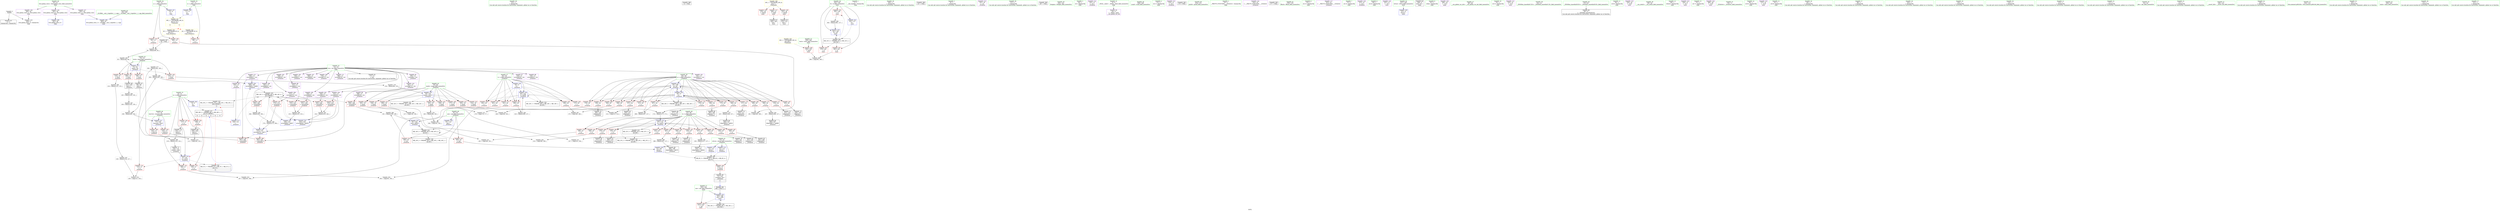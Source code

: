 digraph "SVFG" {
	label="SVFG";

	Node0x56357c03e860 [shape=record,color=grey,label="{NodeID: 0\nNullPtr}"];
	Node0x56357c03e860 -> Node0x56357c063500[style=solid];
	Node0x56357c03e860 -> Node0x56357c065ff0[style=solid];
	Node0x56357c071490 [shape=record,color=grey,label="{NodeID: 277\n283 = Binary(282, 265, )\n}"];
	Node0x56357c071490 -> Node0x56357c072690[style=solid];
	Node0x56357c065200 [shape=record,color=red,label="{NodeID: 194\n245\<--244\n\<--arrayidx53\n_Z5Solvev\n}"];
	Node0x56357c065200 -> Node0x56357c071c10[style=solid];
	Node0x56357c062330 [shape=record,color=purple,label="{NodeID: 111\n286\<--15\narrayidx78\<--res\n_Z5Solvev\n}"];
	Node0x56357c060420 [shape=record,color=green,label="{NodeID: 28\n153\<--1\n\<--dummyObj\nCan only get source location for instruction, argument, global var or function.}"];
	Node0x56357c09c5b0 [shape=record,color=black,label="{NodeID: 388\n55 = PHI()\n}"];
	Node0x56357c073e90 [shape=record,color=grey,label="{NodeID: 305\n164 = cmp(161, 163, )\n}"];
	Node0x56357c0669e0 [shape=record,color=blue,label="{NodeID: 222\n81\<--201\nans\<--add29\n_Z5Solvev\n}"];
	Node0x56357c0669e0 -> Node0x56357c07ea10[style=dashed];
	Node0x56357c068400 [shape=record,color=red,label="{NodeID: 139\n376\<--36\n\<--stdout\nmain\n}"];
	Node0x56357c062e60 [shape=record,color=green,label="{NodeID: 56\n341\<--342\ntt\<--tt_field_insensitive\nmain\n}"];
	Node0x56357c062e60 -> Node0x56357c0657b0[style=solid];
	Node0x56357c062e60 -> Node0x56357c065880[style=solid];
	Node0x56357c062e60 -> Node0x56357c065950[style=solid];
	Node0x56357c062e60 -> Node0x56357c06f000[style=solid];
	Node0x56357c062e60 -> Node0x56357c06f1a0[style=solid];
	Node0x56357c069ac0 [shape=record,color=red,label="{NodeID: 167\n193\<--85\n\<--a\n_Z5Solvev\n}"];
	Node0x56357c069ac0 -> Node0x56357c063ce0[style=solid];
	Node0x56357c0646a0 [shape=record,color=black,label="{NodeID: 84\n268\<--267\nidxprom67\<--add66\n_Z5Solvev\n}"];
	Node0x56357c0424b0 [shape=record,color=green,label="{NodeID: 1\n7\<--1\n__dso_handle\<--dummyObj\nGlob }"];
	Node0x56357c071610 [shape=record,color=grey,label="{NodeID: 278\n247 = Binary(246, 127, )\n}"];
	Node0x56357c071610 -> Node0x56357c064360[style=solid];
	Node0x56357c0652d0 [shape=record,color=red,label="{NodeID: 195\n253\<--252\n\<--arrayidx58\n_Z5Solvev\n}"];
	Node0x56357c0652d0 -> Node0x56357c071c10[style=solid];
	Node0x56357c062400 [shape=record,color=purple,label="{NodeID: 112\n290\<--15\narrayidx81\<--res\n_Z5Solvev\n}"];
	Node0x56357c062400 -> Node0x56357c065610[style=solid];
	Node0x56357c062400 -> Node0x56357c066d20[style=solid];
	Node0x56357c060520 [shape=record,color=green,label="{NodeID: 29\n265\<--1\n\<--dummyObj\nCan only get source location for instruction, argument, global var or function.}"];
	Node0x56357c09c680 [shape=record,color=black,label="{NodeID: 389\n357 = PHI()\n}"];
	Node0x56357c074010 [shape=record,color=grey,label="{NodeID: 306\n215 = cmp(213, 214, )\n}"];
	Node0x56357c066ab0 [shape=record,color=blue,label="{NodeID: 223\n230\<--232\narrayidx46\<--add47\n_Z5Solvev\n}"];
	Node0x56357c066ab0 -> Node0x56357c07f910[style=dashed];
	Node0x56357c0684d0 [shape=record,color=red,label="{NodeID: 140\n319\<--73\n\<--retval\n_Z5Solvev\n}"];
	Node0x56357c0684d0 -> Node0x56357c064b80[style=solid];
	Node0x56357c062f30 [shape=record,color=green,label="{NodeID: 57\n343\<--344\nans\<--ans_field_insensitive\nmain\n}"];
	Node0x56357c062f30 -> Node0x56357c065a20[style=solid];
	Node0x56357c062f30 -> Node0x56357c06f0d0[style=solid];
	Node0x56357c069b90 [shape=record,color=red,label="{NodeID: 168\n204\<--85\n\<--a\n_Z5Solvev\n}"];
	Node0x56357c069b90 -> Node0x56357c073890[style=solid];
	Node0x56357c064770 [shape=record,color=black,label="{NodeID: 85\n271\<--270\nidxprom69\<--\n_Z5Solvev\n}"];
	Node0x56357c042540 [shape=record,color=green,label="{NodeID: 2\n9\<--1\n\<--dummyObj\nCan only get source location for instruction, argument, global var or function.}"];
	Node0x56357c071790 [shape=record,color=grey,label="{NodeID: 279\n134 = Binary(96, 133, )\n}"];
	Node0x56357c071790 -> Node0x56357c066500[style=solid];
	Node0x56357c0653a0 [shape=record,color=red,label="{NodeID: 196\n263\<--262\n\<--arrayidx64\n_Z5Solvev\n}"];
	Node0x56357c0653a0 -> Node0x56357c072b10[style=solid];
	Node0x56357c0624d0 [shape=record,color=purple,label="{NodeID: 113\n141\<--19\n\<--.str\n_Z5Solvev\n}"];
	Node0x56357c060620 [shape=record,color=green,label="{NodeID: 30\n317\<--1\n\<--dummyObj\nCan only get source location for instruction, argument, global var or function.}"];
	Node0x56357c09c750 [shape=record,color=black,label="{NodeID: 390\n367 = PHI()\n}"];
	Node0x56357c074190 [shape=record,color=grey,label="{NodeID: 307\n170 = cmp(168, 169, )\n}"];
	Node0x56357c066b80 [shape=record,color=blue,label="{NodeID: 224\n252\<--254\narrayidx58\<--add59\n_Z5Solvev\n}"];
	Node0x56357c066b80 -> Node0x56357c07f910[style=dashed];
	Node0x56357c0685a0 [shape=record,color=red,label="{NodeID: 141\n98\<--75\n\<--level\n_Z5Solvev\n}"];
	Node0x56357c0685a0 -> Node0x56357c0638d0[style=solid];
	Node0x56357c063000 [shape=record,color=green,label="{NodeID: 58\n350\<--351\nfreopen\<--freopen_field_insensitive\n}"];
	Node0x56357c069c60 [shape=record,color=red,label="{NodeID: 169\n213\<--85\n\<--a\n_Z5Solvev\n}"];
	Node0x56357c069c60 -> Node0x56357c074010[style=solid];
	Node0x56357c064840 [shape=record,color=black,label="{NodeID: 86\n277\<--276\nidxprom72\<--\n_Z5Solvev\n}"];
	Node0x56357c043220 [shape=record,color=green,label="{NodeID: 3\n19\<--1\n.str\<--dummyObj\nGlob }"];
	Node0x56357c071910 [shape=record,color=grey,label="{NodeID: 280\n382 = Binary(381, 127, )\n}"];
	Node0x56357c071910 -> Node0x56357c06f1a0[style=solid];
	Node0x56357c065470 [shape=record,color=red,label="{NodeID: 197\n273\<--272\n\<--arrayidx70\n_Z5Solvev\n}"];
	Node0x56357c065470 -> Node0x56357c073410[style=solid];
	Node0x56357c0625a0 [shape=record,color=purple,label="{NodeID: 114\n142\<--21\n\<--.str.1\n_Z5Solvev\n}"];
	Node0x56357c060720 [shape=record,color=green,label="{NodeID: 31\n4\<--6\n_ZStL8__ioinit\<--_ZStL8__ioinit_field_insensitive\nGlob }"];
	Node0x56357c060720 -> Node0x56357c064df0[style=solid];
	Node0x56357c09c850 [shape=record,color=black,label="{NodeID: 391\n368 = PHI(72, )\n}"];
	Node0x56357c09c850 -> Node0x56357c06f0d0[style=solid];
	Node0x56357c074310 [shape=record,color=grey,label="{NodeID: 308\n137 = cmp(136, 138, )\n}"];
	Node0x56357c066c50 [shape=record,color=blue,label="{NodeID: 225\n272\<--274\narrayidx70\<--add71\n_Z5Solvev\n}"];
	Node0x56357c066c50 -> Node0x56357c065540[style=dashed];
	Node0x56357c066c50 -> Node0x56357c065610[style=dashed];
	Node0x56357c066c50 -> Node0x56357c066d20[style=dashed];
	Node0x56357c068670 [shape=record,color=red,label="{NodeID: 142\n100\<--75\n\<--level\n_Z5Solvev\n}"];
	Node0x56357c068670 -> Node0x56357c0639a0[style=solid];
	Node0x56357c063100 [shape=record,color=green,label="{NodeID: 59\n358\<--359\nscanf\<--scanf_field_insensitive\n}"];
	Node0x56357c084e10 [shape=record,color=black,label="{NodeID: 336\nMR_34V_2 = PHI(MR_34V_3, MR_34V_1, )\npts\{344 \}\n}"];
	Node0x56357c084e10 -> Node0x56357c06f0d0[style=dashed];
	Node0x56357c069d30 [shape=record,color=red,label="{NodeID: 170\n217\<--85\n\<--a\n_Z5Solvev\n}"];
	Node0x56357c069d30 -> Node0x56357c063e80[style=solid];
	Node0x56357c064910 [shape=record,color=black,label="{NodeID: 87\n280\<--279\nidxprom74\<--\n_Z5Solvev\n}"];
	Node0x56357c0432b0 [shape=record,color=green,label="{NodeID: 4\n21\<--1\n.str.1\<--dummyObj\nGlob }"];
	Node0x56357c071a90 [shape=record,color=grey,label="{NodeID: 281\n298 = Binary(297, 127, )\n}"];
	Node0x56357c071a90 -> Node0x56357c066df0[style=solid];
	Node0x56357c065540 [shape=record,color=red,label="{NodeID: 198\n282\<--281\n\<--arrayidx75\n_Z5Solvev\n}"];
	Node0x56357c065540 -> Node0x56357c071490[style=solid];
	Node0x56357c062670 [shape=record,color=purple,label="{NodeID: 115\n314\<--21\n\<--.str.1\n_Z5Solvev\n}"];
	Node0x56357c060820 [shape=record,color=green,label="{NodeID: 32\n8\<--10\nn\<--n_field_insensitive\nGlob }"];
	Node0x56357c060820 -> Node0x56357c067be0[style=solid];
	Node0x56357c060820 -> Node0x56357c067cb0[style=solid];
	Node0x56357c060820 -> Node0x56357c067d80[style=solid];
	Node0x56357c060820 -> Node0x56357c067e50[style=solid];
	Node0x56357c060820 -> Node0x56357c067f20[style=solid];
	Node0x56357c060820 -> Node0x56357c065af0[style=solid];
	Node0x56357c060820 -> Node0x56357c066360[style=solid];
	Node0x56357c09ca40 [shape=record,color=black,label="{NodeID: 392\n373 = PHI()\n}"];
	Node0x56357c074490 [shape=record,color=grey,label="{NodeID: 309\n191 = cmp(189, 190, )\n}"];
	Node0x56357c066d20 [shape=record,color=blue,label="{NodeID: 226\n290\<--292\narrayidx81\<--add82\n_Z5Solvev\n}"];
	Node0x56357c066d20 -> Node0x56357c07f910[style=dashed];
	Node0x56357c068740 [shape=record,color=red,label="{NodeID: 143\n123\<--75\n\<--level\n_Z5Solvev\n}"];
	Node0x56357c068740 -> Node0x56357c073110[style=solid];
	Node0x56357c063200 [shape=record,color=green,label="{NodeID: 60\n374\<--375\nprintf\<--printf_field_insensitive\n}"];
	Node0x56357c085310 [shape=record,color=black,label="{NodeID: 337\nMR_36V_2 = PHI(MR_36V_3, MR_36V_1, )\npts\{10 180000 \}\n|{<s0>11|<s1>11|<s2>11|<s3>11|<s4>11|<s5>11}}"];
	Node0x56357c085310:s0 -> Node0x56357c067be0[style=dashed,color=red];
	Node0x56357c085310:s1 -> Node0x56357c067cb0[style=dashed,color=red];
	Node0x56357c085310:s2 -> Node0x56357c066360[style=dashed,color=red];
	Node0x56357c085310:s3 -> Node0x56357c0665d0[style=dashed,color=red];
	Node0x56357c085310:s4 -> Node0x56357c081c10[style=dashed,color=red];
	Node0x56357c085310:s5 -> Node0x56357c083a10[style=dashed,color=red];
	Node0x56357c069e00 [shape=record,color=red,label="{NodeID: 171\n224\<--85\n\<--a\n_Z5Solvev\n}"];
	Node0x56357c069e00 -> Node0x56357c064020[style=solid];
	Node0x56357c0649e0 [shape=record,color=black,label="{NodeID: 88\n285\<--284\nidxprom77\<--\n_Z5Solvev\n}"];
	Node0x56357c0421b0 [shape=record,color=green,label="{NodeID: 5\n23\<--1\n__PRETTY_FUNCTION__._Z5Solvev\<--dummyObj\nGlob }"];
	Node0x56357c071c10 [shape=record,color=grey,label="{NodeID: 282\n254 = Binary(253, 245, )\n}"];
	Node0x56357c071c10 -> Node0x56357c066b80[style=solid];
	Node0x56357c065610 [shape=record,color=red,label="{NodeID: 199\n291\<--290\n\<--arrayidx81\n_Z5Solvev\n}"];
	Node0x56357c065610 -> Node0x56357c072690[style=solid];
	Node0x56357c0670c0 [shape=record,color=purple,label="{NodeID: 116\n143\<--23\n\<--__PRETTY_FUNCTION__._Z5Solvev\n_Z5Solvev\n}"];
	Node0x56357c060920 [shape=record,color=green,label="{NodeID: 33\n11\<--12\nx\<--x_field_insensitive\nGlob }"];
	Node0x56357c060920 -> Node0x56357c067ff0[style=solid];
	Node0x56357c060920 -> Node0x56357c065bf0[style=solid];
	Node0x56357c09cb10 [shape=record,color=black,label="{NodeID: 393\n377 = PHI()\n}"];
	Node0x56357c074610 [shape=record,color=grey,label="{NodeID: 310\n187 = cmp(185, 186, )\n}"];
	Node0x56357c066df0 [shape=record,color=blue,label="{NodeID: 227\n85\<--298\na\<--inc\n_Z5Solvev\n}"];
	Node0x56357c066df0 -> Node0x56357c069780[style=dashed];
	Node0x56357c066df0 -> Node0x56357c069850[style=dashed];
	Node0x56357c066df0 -> Node0x56357c069920[style=dashed];
	Node0x56357c066df0 -> Node0x56357c0699f0[style=dashed];
	Node0x56357c066df0 -> Node0x56357c069ac0[style=dashed];
	Node0x56357c066df0 -> Node0x56357c069b90[style=dashed];
	Node0x56357c066df0 -> Node0x56357c069c60[style=dashed];
	Node0x56357c066df0 -> Node0x56357c069d30[style=dashed];
	Node0x56357c066df0 -> Node0x56357c069e00[style=dashed];
	Node0x56357c066df0 -> Node0x56357c069ed0[style=dashed];
	Node0x56357c066df0 -> Node0x56357c069fa0[style=dashed];
	Node0x56357c066df0 -> Node0x56357c06a070[style=dashed];
	Node0x56357c066df0 -> Node0x56357c06a140[style=dashed];
	Node0x56357c066df0 -> Node0x56357c06a210[style=dashed];
	Node0x56357c066df0 -> Node0x56357c06a2e0[style=dashed];
	Node0x56357c066df0 -> Node0x56357c06a3b0[style=dashed];
	Node0x56357c066df0 -> Node0x56357c066840[style=dashed];
	Node0x56357c066df0 -> Node0x56357c066df0[style=dashed];
	Node0x56357c066df0 -> Node0x56357c083010[style=dashed];
	Node0x56357c068810 [shape=record,color=red,label="{NodeID: 144\n133\<--75\n\<--level\n_Z5Solvev\n}"];
	Node0x56357c068810 -> Node0x56357c071790[style=solid];
	Node0x56357c063300 [shape=record,color=green,label="{NodeID: 61\n378\<--379\nfflush\<--fflush_field_insensitive\n}"];
	Node0x56357c085840 [shape=record,color=black,label="{NodeID: 338\nMR_32V_3 = PHI(MR_32V_4, MR_32V_2, )\npts\{342 \}\n}"];
	Node0x56357c085840 -> Node0x56357c0657b0[style=dashed];
	Node0x56357c085840 -> Node0x56357c065880[style=dashed];
	Node0x56357c085840 -> Node0x56357c065950[style=dashed];
	Node0x56357c085840 -> Node0x56357c06f1a0[style=dashed];
	Node0x56357c069ed0 [shape=record,color=red,label="{NodeID: 172\n239\<--85\n\<--a\n_Z5Solvev\n}"];
	Node0x56357c069ed0 -> Node0x56357c0641c0[style=solid];
	Node0x56357c064ab0 [shape=record,color=black,label="{NodeID: 89\n289\<--288\nidxprom80\<--add79\n_Z5Solvev\n}"];
	Node0x56357c042240 [shape=record,color=green,label="{NodeID: 6\n25\<--1\n.str.2\<--dummyObj\nGlob }"];
	Node0x56357c071d90 [shape=record,color=grey,label="{NodeID: 283\n95 = Binary(94, 96, )\n}"];
	Node0x56357c071d90 -> Node0x56357c0660f0[style=solid];
	Node0x56357c0656e0 [shape=record,color=red,label="{NodeID: 200\n363\<--339\n\<--tests\nmain\n}"];
	Node0x56357c0656e0 -> Node0x56357c073d10[style=solid];
	Node0x56357c067190 [shape=record,color=purple,label="{NodeID: 117\n315\<--23\n\<--__PRETTY_FUNCTION__._Z5Solvev\n_Z5Solvev\n}"];
	Node0x56357c060a20 [shape=record,color=green,label="{NodeID: 34\n13\<--14\ny\<--y_field_insensitive\nGlob }"];
	Node0x56357c060a20 -> Node0x56357c0680c0[style=solid];
	Node0x56357c060a20 -> Node0x56357c068190[style=solid];
	Node0x56357c060a20 -> Node0x56357c065cf0[style=solid];
	Node0x56357c074790 [shape=record,color=grey,label="{NodeID: 311\n237 = cmp(235, 236, )\n}"];
	Node0x56357c066ec0 [shape=record,color=blue,label="{NodeID: 228\n73\<--305\nretval\<--\n_Z5Solvev\n}"];
	Node0x56357c066ec0 -> Node0x56357c082110[style=dashed];
	Node0x56357c0688e0 [shape=record,color=red,label="{NodeID: 145\n110\<--77\n\<--lessCnt\n_Z5Solvev\n}"];
	Node0x56357c0688e0 -> Node0x56357c074910[style=solid];
	Node0x56357c063400 [shape=record,color=green,label="{NodeID: 62\n45\<--398\n_GLOBAL__sub_I_stgatilov_1_1.cpp\<--_GLOBAL__sub_I_stgatilov_1_1.cpp_field_insensitive\n}"];
	Node0x56357c063400 -> Node0x56357c065ef0[style=solid];
	Node0x56357c069fa0 [shape=record,color=red,label="{NodeID: 173\n246\<--85\n\<--a\n_Z5Solvev\n}"];
	Node0x56357c069fa0 -> Node0x56357c071610[style=solid];
	Node0x56357c064b80 [shape=record,color=black,label="{NodeID: 90\n72\<--319\n_Z5Solvev_ret\<--\n_Z5Solvev\n|{<s0>11}}"];
	Node0x56357c064b80:s0 -> Node0x56357c09c850[style=solid,color=blue];
	Node0x56357c0422d0 [shape=record,color=green,label="{NodeID: 7\n27\<--1\n.str.3\<--dummyObj\nGlob }"];
	Node0x56357c071f10 [shape=record,color=grey,label="{NodeID: 284\n102 = Binary(103, 101, )\n}"];
	Node0x56357c071f10 -> Node0x56357c072390[style=solid];
	Node0x56357c0657b0 [shape=record,color=red,label="{NodeID: 201\n362\<--341\n\<--tt\nmain\n}"];
	Node0x56357c0657b0 -> Node0x56357c073d10[style=solid];
	Node0x56357c067260 [shape=record,color=purple,label="{NodeID: 118\n313\<--25\n\<--.str.2\n_Z5Solvev\n}"];
	Node0x56357c060b20 [shape=record,color=green,label="{NodeID: 35\n15\<--18\nres\<--res_field_insensitive\nGlob }"];
	Node0x56357c060b20 -> Node0x56357c0636d0[style=solid];
	Node0x56357c060b20 -> Node0x56357c064ec0[style=solid];
	Node0x56357c060b20 -> Node0x56357c064f90[style=solid];
	Node0x56357c060b20 -> Node0x56357c061700[style=solid];
	Node0x56357c060b20 -> Node0x56357c0617d0[style=solid];
	Node0x56357c060b20 -> Node0x56357c0618a0[style=solid];
	Node0x56357c060b20 -> Node0x56357c061970[style=solid];
	Node0x56357c060b20 -> Node0x56357c061a40[style=solid];
	Node0x56357c060b20 -> Node0x56357c061b10[style=solid];
	Node0x56357c060b20 -> Node0x56357c061be0[style=solid];
	Node0x56357c060b20 -> Node0x56357c061cb0[style=solid];
	Node0x56357c060b20 -> Node0x56357c061d80[style=solid];
	Node0x56357c060b20 -> Node0x56357c061e50[style=solid];
	Node0x56357c060b20 -> Node0x56357c061f20[style=solid];
	Node0x56357c060b20 -> Node0x56357c061ff0[style=solid];
	Node0x56357c060b20 -> Node0x56357c0620c0[style=solid];
	Node0x56357c060b20 -> Node0x56357c062190[style=solid];
	Node0x56357c060b20 -> Node0x56357c062260[style=solid];
	Node0x56357c060b20 -> Node0x56357c062330[style=solid];
	Node0x56357c060b20 -> Node0x56357c062400[style=solid];
	Node0x56357c074910 [shape=record,color=grey,label="{NodeID: 312\n111 = cmp(109, 110, )\n}"];
	Node0x56357c066f90 [shape=record,color=blue,label="{NodeID: 229\n83\<--310\ns\<--inc89\n_Z5Solvev\n}"];
	Node0x56357c066f90 -> Node0x56357c0692a0[style=dashed];
	Node0x56357c066f90 -> Node0x56357c069370[style=dashed];
	Node0x56357c066f90 -> Node0x56357c069440[style=dashed];
	Node0x56357c066f90 -> Node0x56357c069510[style=dashed];
	Node0x56357c066f90 -> Node0x56357c0695e0[style=dashed];
	Node0x56357c066f90 -> Node0x56357c0696b0[style=dashed];
	Node0x56357c066f90 -> Node0x56357c066f90[style=dashed];
	Node0x56357c066f90 -> Node0x56357c082b10[style=dashed];
	Node0x56357c0689b0 [shape=record,color=red,label="{NodeID: 146\n116\<--77\n\<--lessCnt\n_Z5Solvev\n}"];
	Node0x56357c0689b0 -> Node0x56357c073590[style=solid];
	Node0x56357c063500 [shape=record,color=black,label="{NodeID: 63\n2\<--3\ndummyVal\<--dummyVal\n}"];
	Node0x56357c06a070 [shape=record,color=red,label="{NodeID: 174\n257\<--85\n\<--a\n_Z5Solvev\n}"];
	Node0x56357c06a070 -> Node0x56357c064500[style=solid];
	Node0x56357c064c50 [shape=record,color=black,label="{NodeID: 91\n349\<--346\ncall\<--\nmain\n}"];
	Node0x56357c042360 [shape=record,color=green,label="{NodeID: 8\n29\<--1\n.str.4\<--dummyObj\nGlob }"];
	Node0x56357c072090 [shape=record,color=grey,label="{NodeID: 285\n94 = Binary(90, 93, )\n}"];
	Node0x56357c072090 -> Node0x56357c071d90[style=solid];
	Node0x56357c065880 [shape=record,color=red,label="{NodeID: 202\n370\<--341\n\<--tt\nmain\n}"];
	Node0x56357c067330 [shape=record,color=purple,label="{NodeID: 119\n347\<--27\n\<--.str.3\nmain\n}"];
	Node0x56357c060c20 [shape=record,color=green,label="{NodeID: 36\n43\<--47\nllvm.global_ctors\<--llvm.global_ctors_field_insensitive\nGlob }"];
	Node0x56357c060c20 -> Node0x56357c0678e0[style=solid];
	Node0x56357c060c20 -> Node0x56357c0679e0[style=solid];
	Node0x56357c060c20 -> Node0x56357c067ae0[style=solid];
	Node0x56357c074a90 [shape=record,color=grey,label="{NodeID: 313\n178 = cmp(176, 177, )\n}"];
	Node0x56357c06ef30 [shape=record,color=blue,label="{NodeID: 230\n337\<--9\nretval\<--\nmain\n}"];
	Node0x56357c068a80 [shape=record,color=red,label="{NodeID: 147\n136\<--79\n\<--maxh\n_Z5Solvev\n}"];
	Node0x56357c068a80 -> Node0x56357c074310[style=solid];
	Node0x56357c063600 [shape=record,color=black,label="{NodeID: 64\n336\<--9\nmain_ret\<--\nmain\n}"];
	Node0x56357c06a140 [shape=record,color=red,label="{NodeID: 175\n266\<--85\n\<--a\n_Z5Solvev\n}"];
	Node0x56357c06a140 -> Node0x56357c072c90[style=solid];
	Node0x56357c064d20 [shape=record,color=black,label="{NodeID: 92\n355\<--352\ncall1\<--\nmain\n}"];
	Node0x56357c05f4e0 [shape=record,color=green,label="{NodeID: 9\n31\<--1\nstdin\<--dummyObj\nGlob }"];
	Node0x56357c072210 [shape=record,color=grey,label="{NodeID: 286\n201 = Binary(200, 199, )\n}"];
	Node0x56357c072210 -> Node0x56357c0669e0[style=solid];
	Node0x56357c065950 [shape=record,color=red,label="{NodeID: 203\n381\<--341\n\<--tt\nmain\n}"];
	Node0x56357c065950 -> Node0x56357c071910[style=solid];
	Node0x56357c067400 [shape=record,color=purple,label="{NodeID: 120\n348\<--29\n\<--.str.4\nmain\n}"];
	Node0x56357c060d20 [shape=record,color=green,label="{NodeID: 37\n48\<--49\n__cxx_global_var_init\<--__cxx_global_var_init_field_insensitive\n}"];
	Node0x56357c074c10 [shape=record,color=grey,label="{NodeID: 314\n128 = cmp(122, 126, )\n}"];
	Node0x56357c06f000 [shape=record,color=blue,label="{NodeID: 231\n341\<--127\ntt\<--\nmain\n}"];
	Node0x56357c06f000 -> Node0x56357c085840[style=dashed];
	Node0x56357c068b50 [shape=record,color=red,label="{NodeID: 148\n162\<--79\n\<--maxh\n_Z5Solvev\n}"];
	Node0x56357c068b50 -> Node0x56357c071310[style=solid];
	Node0x56357c0636d0 [shape=record,color=black,label="{NodeID: 65\n17\<--15\n\<--res\nCan only get source location for instruction, argument, global var or function.}"];
	Node0x56357c06a210 [shape=record,color=red,label="{NodeID: 176\n276\<--85\n\<--a\n_Z5Solvev\n}"];
	Node0x56357c06a210 -> Node0x56357c064840[style=solid];
	Node0x56357c064df0 [shape=record,color=purple,label="{NodeID: 93\n54\<--4\n\<--_ZStL8__ioinit\n__cxx_global_var_init\n}"];
	Node0x56357c05f570 [shape=record,color=green,label="{NodeID: 10\n32\<--1\n.str.5\<--dummyObj\nGlob }"];
	Node0x56357c072390 [shape=record,color=grey,label="{NodeID: 287\n104 = Binary(102, 105, )\n}"];
	Node0x56357c072390 -> Node0x56357c072510[style=solid];
	Node0x56357c065a20 [shape=record,color=red,label="{NodeID: 204\n371\<--343\n\<--ans\nmain\n}"];
	Node0x56357c0674d0 [shape=record,color=purple,label="{NodeID: 121\n353\<--32\n\<--.str.5\nmain\n}"];
	Node0x56357c060e20 [shape=record,color=green,label="{NodeID: 38\n52\<--53\n_ZNSt8ios_base4InitC1Ev\<--_ZNSt8ios_base4InitC1Ev_field_insensitive\n}"];
	Node0x56357c074d90 [shape=record,color=grey,label="{NodeID: 315\n182 = cmp(180, 181, )\n}"];
	Node0x56357c06f0d0 [shape=record,color=blue,label="{NodeID: 232\n343\<--368\nans\<--call4\nmain\n}"];
	Node0x56357c06f0d0 -> Node0x56357c065a20[style=dashed];
	Node0x56357c06f0d0 -> Node0x56357c084e10[style=dashed];
	Node0x56357c068c20 [shape=record,color=red,label="{NodeID: 149\n177\<--79\n\<--maxh\n_Z5Solvev\n}"];
	Node0x56357c068c20 -> Node0x56357c074a90[style=solid];
	Node0x56357c0637d0 [shape=record,color=black,label="{NodeID: 66\n56\<--57\n\<--_ZNSt8ios_base4InitD1Ev\nCan only get source location for instruction, argument, global var or function.}"];
	Node0x56357c06a2e0 [shape=record,color=red,label="{NodeID: 177\n284\<--85\n\<--a\n_Z5Solvev\n}"];
	Node0x56357c06a2e0 -> Node0x56357c0649e0[style=solid];
	Node0x56357c064ec0 [shape=record,color=purple,label="{NodeID: 94\n156\<--15\n\<--res\n_Z5Solvev\n}"];
	Node0x56357c064ec0 -> Node0x56357c0665d0[style=solid];
	Node0x56357c05f600 [shape=record,color=green,label="{NodeID: 11\n34\<--1\n.str.6\<--dummyObj\nGlob }"];
	Node0x56357c072510 [shape=record,color=grey,label="{NodeID: 288\n106 = Binary(99, 104, )\n}"];
	Node0x56357c072510 -> Node0x56357c0661c0[style=solid];
	Node0x56357c065af0 [shape=record,color=blue,label="{NodeID: 205\n8\<--9\nn\<--\nGlob }"];
	Node0x56357c065af0 -> Node0x56357c085310[style=dashed];
	Node0x56357c0675a0 [shape=record,color=purple,label="{NodeID: 122\n354\<--34\n\<--.str.6\nmain\n}"];
	Node0x56357c060f20 [shape=record,color=green,label="{NodeID: 39\n58\<--59\n__cxa_atexit\<--__cxa_atexit_field_insensitive\n}"];
	Node0x56357c07ea10 [shape=record,color=black,label="{NodeID: 316\nMR_16V_5 = PHI(MR_16V_6, MR_16V_4, )\npts\{82 \}\n}"];
	Node0x56357c07ea10 -> Node0x56357c069100[style=dashed];
	Node0x56357c07ea10 -> Node0x56357c0691d0[style=dashed];
	Node0x56357c07ea10 -> Node0x56357c0669e0[style=dashed];
	Node0x56357c07ea10 -> Node0x56357c07ea10[style=dashed];
	Node0x56357c07ea10 -> Node0x56357c082610[style=dashed];
	Node0x56357c06f1a0 [shape=record,color=blue,label="{NodeID: 233\n341\<--382\ntt\<--inc\nmain\n}"];
	Node0x56357c06f1a0 -> Node0x56357c085840[style=dashed];
	Node0x56357c068cf0 [shape=record,color=red,label="{NodeID: 150\n181\<--79\n\<--maxh\n_Z5Solvev\n}"];
	Node0x56357c068cf0 -> Node0x56357c074d90[style=solid];
	Node0x56357c0638d0 [shape=record,color=black,label="{NodeID: 67\n99\<--98\nconv\<--\n_Z5Solvev\n}"];
	Node0x56357c0638d0 -> Node0x56357c072510[style=solid];
	Node0x56357c06a3b0 [shape=record,color=red,label="{NodeID: 178\n297\<--85\n\<--a\n_Z5Solvev\n}"];
	Node0x56357c06a3b0 -> Node0x56357c071a90[style=solid];
	Node0x56357c064f90 [shape=record,color=purple,label="{NodeID: 95\n195\<--15\narrayidx\<--res\n_Z5Solvev\n}"];
	Node0x56357c05f690 [shape=record,color=green,label="{NodeID: 12\n36\<--1\nstdout\<--dummyObj\nGlob }"];
	Node0x56357c072690 [shape=record,color=grey,label="{NodeID: 289\n292 = Binary(291, 283, )\n}"];
	Node0x56357c072690 -> Node0x56357c066d20[style=solid];
	Node0x56357c065bf0 [shape=record,color=blue,label="{NodeID: 206\n11\<--9\nx\<--\nGlob }"];
	Node0x56357c065bf0 -> Node0x56357c088f90[style=dashed];
	Node0x56357c067670 [shape=record,color=purple,label="{NodeID: 123\n356\<--37\n\<--.str.7\nmain\n}"];
	Node0x56357c061020 [shape=record,color=green,label="{NodeID: 40\n57\<--63\n_ZNSt8ios_base4InitD1Ev\<--_ZNSt8ios_base4InitD1Ev_field_insensitive\n}"];
	Node0x56357c061020 -> Node0x56357c0637d0[style=solid];
	Node0x56357c068dc0 [shape=record,color=red,label="{NodeID: 151\n205\<--79\n\<--maxh\n_Z5Solvev\n}"];
	Node0x56357c068dc0 -> Node0x56357c073890[style=solid];
	Node0x56357c0639a0 [shape=record,color=black,label="{NodeID: 68\n101\<--100\nconv1\<--\n_Z5Solvev\n}"];
	Node0x56357c0639a0 -> Node0x56357c071f10[style=solid];
	Node0x56357c06a480 [shape=record,color=red,label="{NodeID: 179\n180\<--87\n\<--b\n_Z5Solvev\n}"];
	Node0x56357c06a480 -> Node0x56357c074d90[style=solid];
	Node0x56357c061700 [shape=record,color=purple,label="{NodeID: 96\n198\<--15\narrayidx28\<--res\n_Z5Solvev\n}"];
	Node0x56357c061700 -> Node0x56357c06ae40[style=solid];
	Node0x56357c05f720 [shape=record,color=green,label="{NodeID: 13\n37\<--1\n.str.7\<--dummyObj\nGlob }"];
	Node0x56357c072810 [shape=record,color=grey,label="{NodeID: 290\n288 = Binary(287, 127, )\n}"];
	Node0x56357c072810 -> Node0x56357c064ab0[style=solid];
	Node0x56357c065cf0 [shape=record,color=blue,label="{NodeID: 207\n13\<--9\ny\<--\nGlob }"];
	Node0x56357c065cf0 -> Node0x56357c088f90[style=dashed];
	Node0x56357c067740 [shape=record,color=purple,label="{NodeID: 124\n366\<--39\n\<--.str.8\nmain\n}"];
	Node0x56357c061120 [shape=record,color=green,label="{NodeID: 41\n70\<--71\n_Z5Solvev\<--_Z5Solvev_field_insensitive\n}"];
	Node0x56357c068e90 [shape=record,color=red,label="{NodeID: 152\n209\<--79\n\<--maxh\n_Z5Solvev\n}"];
	Node0x56357c068e90 -> Node0x56357c073b90[style=solid];
	Node0x56357c063a70 [shape=record,color=black,label="{NodeID: 69\n109\<--108\nconv3\<--\n_Z5Solvev\n}"];
	Node0x56357c063a70 -> Node0x56357c074910[style=solid];
	Node0x56357c06a550 [shape=record,color=red,label="{NodeID: 180\n196\<--87\n\<--b\n_Z5Solvev\n}"];
	Node0x56357c06a550 -> Node0x56357c063db0[style=solid];
	Node0x56357c0617d0 [shape=record,color=purple,label="{NodeID: 97\n219\<--15\narrayidx39\<--res\n_Z5Solvev\n}"];
	Node0x56357c05f7b0 [shape=record,color=green,label="{NodeID: 14\n39\<--1\n.str.8\<--dummyObj\nGlob }"];
	Node0x56357c072990 [shape=record,color=grey,label="{NodeID: 291\n228 = Binary(227, 127, )\n}"];
	Node0x56357c072990 -> Node0x56357c0640f0[style=solid];
	Node0x56357c065df0 [shape=record,color=blue,label="{NodeID: 208\n402\<--44\nllvm.global_ctors_0\<--\nGlob }"];
	Node0x56357c067810 [shape=record,color=purple,label="{NodeID: 125\n372\<--41\n\<--.str.9\nmain\n}"];
	Node0x56357c061220 [shape=record,color=green,label="{NodeID: 42\n73\<--74\nretval\<--retval_field_insensitive\n_Z5Solvev\n}"];
	Node0x56357c061220 -> Node0x56357c0684d0[style=solid];
	Node0x56357c061220 -> Node0x56357c066290[style=solid];
	Node0x56357c061220 -> Node0x56357c066430[style=solid];
	Node0x56357c061220 -> Node0x56357c066ec0[style=solid];
	Node0x56357c07f910 [shape=record,color=black,label="{NodeID: 319\nMR_24V_5 = PHI(MR_24V_6, MR_24V_4, )\npts\{180000 \}\n}"];
	Node0x56357c07f910 -> Node0x56357c06ae40[style=dashed];
	Node0x56357c07f910 -> Node0x56357c065060[style=dashed];
	Node0x56357c07f910 -> Node0x56357c065130[style=dashed];
	Node0x56357c07f910 -> Node0x56357c065200[style=dashed];
	Node0x56357c07f910 -> Node0x56357c0652d0[style=dashed];
	Node0x56357c07f910 -> Node0x56357c0653a0[style=dashed];
	Node0x56357c07f910 -> Node0x56357c065470[style=dashed];
	Node0x56357c07f910 -> Node0x56357c066ab0[style=dashed];
	Node0x56357c07f910 -> Node0x56357c066b80[style=dashed];
	Node0x56357c07f910 -> Node0x56357c066c50[style=dashed];
	Node0x56357c07f910 -> Node0x56357c07f910[style=dashed];
	Node0x56357c07f910 -> Node0x56357c083a10[style=dashed];
	Node0x56357c068f60 [shape=record,color=red,label="{NodeID: 153\n214\<--79\n\<--maxh\n_Z5Solvev\n}"];
	Node0x56357c068f60 -> Node0x56357c074010[style=solid];
	Node0x56357c063b40 [shape=record,color=black,label="{NodeID: 70\n118\<--117\nconv4\<--\n_Z5Solvev\n}"];
	Node0x56357c063b40 -> Node0x56357c073590[style=solid];
	Node0x56357c088f90 [shape=record,color=yellow,style=double,label="{NodeID: 347\n38V_1 = ENCHI(MR_38V_0)\npts\{12 14 \}\nFun[main]|{<s0>11|<s1>11}}"];
	Node0x56357c088f90:s0 -> Node0x56357c0895e0[style=dashed,color=red];
	Node0x56357c088f90:s1 -> Node0x56357c0896c0[style=dashed,color=red];
	Node0x56357c06a620 [shape=record,color=red,label="{NodeID: 181\n208\<--87\n\<--b\n_Z5Solvev\n}"];
	Node0x56357c06a620 -> Node0x56357c073b90[style=solid];
	Node0x56357c0618a0 [shape=record,color=purple,label="{NodeID: 98\n222\<--15\narrayidx41\<--res\n_Z5Solvev\n}"];
	Node0x56357c0618a0 -> Node0x56357c065060[style=solid];
	Node0x56357c05f840 [shape=record,color=green,label="{NodeID: 15\n41\<--1\n.str.9\<--dummyObj\nGlob }"];
	Node0x56357c072b10 [shape=record,color=grey,label="{NodeID: 292\n264 = Binary(263, 265, )\n}"];
	Node0x56357c072b10 -> Node0x56357c073410[style=solid];
	Node0x56357c065ef0 [shape=record,color=blue,label="{NodeID: 209\n403\<--45\nllvm.global_ctors_1\<--_GLOBAL__sub_I_stgatilov_1_1.cpp\nGlob }"];
	Node0x56357c0678e0 [shape=record,color=purple,label="{NodeID: 126\n402\<--43\nllvm.global_ctors_0\<--llvm.global_ctors\nGlob }"];
	Node0x56357c0678e0 -> Node0x56357c065df0[style=solid];
	Node0x56357c0612f0 [shape=record,color=green,label="{NodeID: 43\n75\<--76\nlevel\<--level_field_insensitive\n_Z5Solvev\n}"];
	Node0x56357c0612f0 -> Node0x56357c0685a0[style=solid];
	Node0x56357c0612f0 -> Node0x56357c068670[style=solid];
	Node0x56357c0612f0 -> Node0x56357c068740[style=solid];
	Node0x56357c0612f0 -> Node0x56357c068810[style=solid];
	Node0x56357c0612f0 -> Node0x56357c0660f0[style=solid];
	Node0x56357c069030 [shape=record,color=red,label="{NodeID: 154\n236\<--79\n\<--maxh\n_Z5Solvev\n}"];
	Node0x56357c069030 -> Node0x56357c074790[style=solid];
	Node0x56357c063c10 [shape=record,color=black,label="{NodeID: 71\n120\<--119\nconv6\<--sub5\n_Z5Solvev\n}"];
	Node0x56357c063c10 -> Node0x56357c066360[style=solid];
	Node0x56357c089070 [shape=record,color=yellow,style=double,label="{NodeID: 348\n26V_1 = ENCHI(MR_26V_0)\npts\{1 \}\nFun[main]}"];
	Node0x56357c089070 -> Node0x56357c068260[style=dashed];
	Node0x56357c089070 -> Node0x56357c068330[style=dashed];
	Node0x56357c089070 -> Node0x56357c068400[style=dashed];
	Node0x56357c06a6f0 [shape=record,color=red,label="{NodeID: 182\n220\<--87\n\<--b\n_Z5Solvev\n}"];
	Node0x56357c06a6f0 -> Node0x56357c063f50[style=solid];
	Node0x56357c061970 [shape=record,color=purple,label="{NodeID: 99\n226\<--15\narrayidx43\<--res\n_Z5Solvev\n}"];
	Node0x56357c05f8d0 [shape=record,color=green,label="{NodeID: 16\n44\<--1\n\<--dummyObj\nCan only get source location for instruction, argument, global var or function.}"];
	Node0x56357c072c90 [shape=record,color=grey,label="{NodeID: 293\n267 = Binary(266, 127, )\n}"];
	Node0x56357c072c90 -> Node0x56357c0646a0[style=solid];
	Node0x56357c065ff0 [shape=record,color=blue, style = dotted,label="{NodeID: 210\n404\<--3\nllvm.global_ctors_2\<--dummyVal\nGlob }"];
	Node0x56357c0679e0 [shape=record,color=purple,label="{NodeID: 127\n403\<--43\nllvm.global_ctors_1\<--llvm.global_ctors\nGlob }"];
	Node0x56357c0679e0 -> Node0x56357c065ef0[style=solid];
	Node0x56357c0613c0 [shape=record,color=green,label="{NodeID: 44\n77\<--78\nlessCnt\<--lessCnt_field_insensitive\n_Z5Solvev\n}"];
	Node0x56357c0613c0 -> Node0x56357c0688e0[style=solid];
	Node0x56357c0613c0 -> Node0x56357c0689b0[style=solid];
	Node0x56357c0613c0 -> Node0x56357c0661c0[style=solid];
	Node0x56357c069100 [shape=record,color=red,label="{NodeID: 155\n200\<--81\n\<--ans\n_Z5Solvev\n}"];
	Node0x56357c069100 -> Node0x56357c072210[style=solid];
	Node0x56357c063ce0 [shape=record,color=black,label="{NodeID: 72\n194\<--193\nidxprom\<--\n_Z5Solvev\n}"];
	Node0x56357c06a7c0 [shape=record,color=red,label="{NodeID: 183\n227\<--87\n\<--b\n_Z5Solvev\n}"];
	Node0x56357c06a7c0 -> Node0x56357c072990[style=solid];
	Node0x56357c061a40 [shape=record,color=purple,label="{NodeID: 100\n230\<--15\narrayidx46\<--res\n_Z5Solvev\n}"];
	Node0x56357c061a40 -> Node0x56357c065130[style=solid];
	Node0x56357c061a40 -> Node0x56357c066ab0[style=solid];
	Node0x56357c05f960 [shape=record,color=green,label="{NodeID: 17\n96\<--1\n\<--dummyObj\nCan only get source location for instruction, argument, global var or function.}"];
	Node0x56357c072e10 [shape=record,color=grey,label="{NodeID: 294\n232 = Binary(231, 223, )\n}"];
	Node0x56357c072e10 -> Node0x56357c066ab0[style=solid];
	Node0x56357c0660f0 [shape=record,color=blue,label="{NodeID: 211\n75\<--95\nlevel\<--div\n_Z5Solvev\n}"];
	Node0x56357c0660f0 -> Node0x56357c0685a0[style=dashed];
	Node0x56357c0660f0 -> Node0x56357c068670[style=dashed];
	Node0x56357c0660f0 -> Node0x56357c068740[style=dashed];
	Node0x56357c0660f0 -> Node0x56357c068810[style=dashed];
	Node0x56357c067ae0 [shape=record,color=purple,label="{NodeID: 128\n404\<--43\nllvm.global_ctors_2\<--llvm.global_ctors\nGlob }"];
	Node0x56357c067ae0 -> Node0x56357c065ff0[style=solid];
	Node0x56357c061490 [shape=record,color=green,label="{NodeID: 45\n79\<--80\nmaxh\<--maxh_field_insensitive\n_Z5Solvev\n}"];
	Node0x56357c061490 -> Node0x56357c068a80[style=solid];
	Node0x56357c061490 -> Node0x56357c068b50[style=solid];
	Node0x56357c061490 -> Node0x56357c068c20[style=solid];
	Node0x56357c061490 -> Node0x56357c068cf0[style=solid];
	Node0x56357c061490 -> Node0x56357c068dc0[style=solid];
	Node0x56357c061490 -> Node0x56357c068e90[style=solid];
	Node0x56357c061490 -> Node0x56357c068f60[style=solid];
	Node0x56357c061490 -> Node0x56357c069030[style=solid];
	Node0x56357c061490 -> Node0x56357c066500[style=solid];
	Node0x56357c0691d0 [shape=record,color=red,label="{NodeID: 156\n305\<--81\n\<--ans\n_Z5Solvev\n}"];
	Node0x56357c0691d0 -> Node0x56357c066ec0[style=solid];
	Node0x56357c063db0 [shape=record,color=black,label="{NodeID: 73\n197\<--196\nidxprom27\<--\n_Z5Solvev\n}"];
	Node0x56357c089230 [shape=record,color=yellow,style=double,label="{NodeID: 350\n30V_1 = ENCHI(MR_30V_0)\npts\{340 \}\nFun[main]}"];
	Node0x56357c089230 -> Node0x56357c0656e0[style=dashed];
	Node0x56357c06a890 [shape=record,color=red,label="{NodeID: 184\n235\<--87\n\<--b\n_Z5Solvev\n}"];
	Node0x56357c06a890 -> Node0x56357c074790[style=solid];
	Node0x56357c061b10 [shape=record,color=purple,label="{NodeID: 101\n241\<--15\narrayidx51\<--res\n_Z5Solvev\n}"];
	Node0x56357c05fa20 [shape=record,color=green,label="{NodeID: 18\n103\<--1\n\<--dummyObj\nCan only get source location for instruction, argument, global var or function.}"];
	Node0x56357c072f90 [shape=record,color=grey,label="{NodeID: 295\n174 = Binary(172, 173, )\n}"];
	Node0x56357c072f90 -> Node0x56357c066910[style=solid];
	Node0x56357c0661c0 [shape=record,color=blue,label="{NodeID: 212\n77\<--106\nlessCnt\<--mul2\n_Z5Solvev\n}"];
	Node0x56357c0661c0 -> Node0x56357c0688e0[style=dashed];
	Node0x56357c0661c0 -> Node0x56357c0689b0[style=dashed];
	Node0x56357c067be0 [shape=record,color=red,label="{NodeID: 129\n108\<--8\n\<--n\n_Z5Solvev\n}"];
	Node0x56357c067be0 -> Node0x56357c063a70[style=solid];
	Node0x56357c061560 [shape=record,color=green,label="{NodeID: 46\n81\<--82\nans\<--ans_field_insensitive\n_Z5Solvev\n}"];
	Node0x56357c061560 -> Node0x56357c069100[style=solid];
	Node0x56357c061560 -> Node0x56357c0691d0[style=solid];
	Node0x56357c061560 -> Node0x56357c0666a0[style=solid];
	Node0x56357c061560 -> Node0x56357c0669e0[style=solid];
	Node0x56357c080d10 [shape=record,color=black,label="{NodeID: 323\nMR_22V_3 = PHI(MR_22V_4, MR_22V_1, )\npts\{88 \}\n}"];
	Node0x56357c080d10 -> Node0x56357c066910[style=dashed];
	Node0x56357c080d10 -> Node0x56357c080d10[style=dashed];
	Node0x56357c080d10 -> Node0x56357c083510[style=dashed];
	Node0x56357c0692a0 [shape=record,color=red,label="{NodeID: 157\n161\<--83\n\<--s\n_Z5Solvev\n}"];
	Node0x56357c0692a0 -> Node0x56357c073e90[style=solid];
	Node0x56357c063e80 [shape=record,color=black,label="{NodeID: 74\n218\<--217\nidxprom38\<--\n_Z5Solvev\n}"];
	Node0x56357c06a960 [shape=record,color=red,label="{NodeID: 185\n242\<--87\n\<--b\n_Z5Solvev\n}"];
	Node0x56357c06a960 -> Node0x56357c064290[style=solid];
	Node0x56357c061be0 [shape=record,color=purple,label="{NodeID: 102\n244\<--15\narrayidx53\<--res\n_Z5Solvev\n}"];
	Node0x56357c061be0 -> Node0x56357c065200[style=solid];
	Node0x56357c05fb20 [shape=record,color=green,label="{NodeID: 19\n105\<--1\n\<--dummyObj\nCan only get source location for instruction, argument, global var or function.}"];
	Node0x56357c073110 [shape=record,color=grey,label="{NodeID: 296\n124 = Binary(125, 123, )\n}"];
	Node0x56357c073110 -> Node0x56357c073290[style=solid];
	Node0x56357c066290 [shape=record,color=blue,label="{NodeID: 213\n73\<--114\nretval\<--\n_Z5Solvev\n}"];
	Node0x56357c066290 -> Node0x56357c082110[style=dashed];
	Node0x56357c067cb0 [shape=record,color=red,label="{NodeID: 130\n117\<--8\n\<--n\n_Z5Solvev\n}"];
	Node0x56357c067cb0 -> Node0x56357c063b40[style=solid];
	Node0x56357c061630 [shape=record,color=green,label="{NodeID: 47\n83\<--84\ns\<--s_field_insensitive\n_Z5Solvev\n}"];
	Node0x56357c061630 -> Node0x56357c0692a0[style=solid];
	Node0x56357c061630 -> Node0x56357c069370[style=solid];
	Node0x56357c061630 -> Node0x56357c069440[style=solid];
	Node0x56357c061630 -> Node0x56357c069510[style=solid];
	Node0x56357c061630 -> Node0x56357c0695e0[style=solid];
	Node0x56357c061630 -> Node0x56357c0696b0[style=solid];
	Node0x56357c061630 -> Node0x56357c066770[style=solid];
	Node0x56357c061630 -> Node0x56357c066f90[style=solid];
	Node0x56357c069370 [shape=record,color=red,label="{NodeID: 158\n169\<--83\n\<--s\n_Z5Solvev\n}"];
	Node0x56357c069370 -> Node0x56357c074190[style=solid];
	Node0x56357c063f50 [shape=record,color=black,label="{NodeID: 75\n221\<--220\nidxprom40\<--\n_Z5Solvev\n}"];
	Node0x56357c06aa30 [shape=record,color=red,label="{NodeID: 186\n250\<--87\n\<--b\n_Z5Solvev\n}"];
	Node0x56357c06aa30 -> Node0x56357c064430[style=solid];
	Node0x56357c061cb0 [shape=record,color=purple,label="{NodeID: 103\n249\<--15\narrayidx56\<--res\n_Z5Solvev\n}"];
	Node0x56357c05fc20 [shape=record,color=green,label="{NodeID: 20\n114\<--1\n\<--dummyObj\nCan only get source location for instruction, argument, global var or function.}"];
	Node0x56357c073290 [shape=record,color=grey,label="{NodeID: 297\n126 = Binary(124, 127, )\n}"];
	Node0x56357c073290 -> Node0x56357c074c10[style=solid];
	Node0x56357c066360 [shape=record,color=blue,label="{NodeID: 214\n8\<--120\nn\<--conv6\n_Z5Solvev\n}"];
	Node0x56357c066360 -> Node0x56357c067d80[style=dashed];
	Node0x56357c066360 -> Node0x56357c067e50[style=dashed];
	Node0x56357c066360 -> Node0x56357c067f20[style=dashed];
	Node0x56357c066360 -> Node0x56357c081c10[style=dashed];
	Node0x56357c067d80 [shape=record,color=red,label="{NodeID: 131\n122\<--8\n\<--n\n_Z5Solvev\n}"];
	Node0x56357c067d80 -> Node0x56357c074c10[style=solid];
	Node0x56357c062720 [shape=record,color=green,label="{NodeID: 48\n85\<--86\na\<--a_field_insensitive\n_Z5Solvev\n}"];
	Node0x56357c062720 -> Node0x56357c069780[style=solid];
	Node0x56357c062720 -> Node0x56357c069850[style=solid];
	Node0x56357c062720 -> Node0x56357c069920[style=solid];
	Node0x56357c062720 -> Node0x56357c0699f0[style=solid];
	Node0x56357c062720 -> Node0x56357c069ac0[style=solid];
	Node0x56357c062720 -> Node0x56357c069b90[style=solid];
	Node0x56357c062720 -> Node0x56357c069c60[style=solid];
	Node0x56357c062720 -> Node0x56357c069d30[style=solid];
	Node0x56357c062720 -> Node0x56357c069e00[style=solid];
	Node0x56357c062720 -> Node0x56357c069ed0[style=solid];
	Node0x56357c062720 -> Node0x56357c069fa0[style=solid];
	Node0x56357c062720 -> Node0x56357c06a070[style=solid];
	Node0x56357c062720 -> Node0x56357c06a140[style=solid];
	Node0x56357c062720 -> Node0x56357c06a210[style=solid];
	Node0x56357c062720 -> Node0x56357c06a2e0[style=solid];
	Node0x56357c062720 -> Node0x56357c06a3b0[style=solid];
	Node0x56357c062720 -> Node0x56357c066840[style=solid];
	Node0x56357c062720 -> Node0x56357c066df0[style=solid];
	Node0x56357c081710 [shape=record,color=black,label="{NodeID: 325\nMR_14V_2 = PHI(MR_14V_3, MR_14V_1, MR_14V_1, )\npts\{80 \}\n}"];
	Node0x56357c069440 [shape=record,color=red,label="{NodeID: 159\n172\<--83\n\<--s\n_Z5Solvev\n}"];
	Node0x56357c069440 -> Node0x56357c072f90[style=solid];
	Node0x56357c064020 [shape=record,color=black,label="{NodeID: 76\n225\<--224\nidxprom42\<--\n_Z5Solvev\n}"];
	Node0x56357c06ab00 [shape=record,color=red,label="{NodeID: 187\n260\<--87\n\<--b\n_Z5Solvev\n}"];
	Node0x56357c06ab00 -> Node0x56357c0645d0[style=solid];
	Node0x56357c061d80 [shape=record,color=purple,label="{NodeID: 104\n252\<--15\narrayidx58\<--res\n_Z5Solvev\n}"];
	Node0x56357c061d80 -> Node0x56357c0652d0[style=solid];
	Node0x56357c061d80 -> Node0x56357c066b80[style=solid];
	Node0x56357c05fd20 [shape=record,color=green,label="{NodeID: 21\n125\<--1\n\<--dummyObj\nCan only get source location for instruction, argument, global var or function.}"];
	Node0x56357c073410 [shape=record,color=grey,label="{NodeID: 298\n274 = Binary(273, 264, )\n}"];
	Node0x56357c073410 -> Node0x56357c066c50[style=solid];
	Node0x56357c066430 [shape=record,color=blue,label="{NodeID: 215\n73\<--131\nretval\<--\n_Z5Solvev\n}"];
	Node0x56357c066430 -> Node0x56357c082110[style=dashed];
	Node0x56357c067e50 [shape=record,color=red,label="{NodeID: 132\n186\<--8\n\<--n\n_Z5Solvev\n}"];
	Node0x56357c067e50 -> Node0x56357c074610[style=solid];
	Node0x56357c0627f0 [shape=record,color=green,label="{NodeID: 49\n87\<--88\nb\<--b_field_insensitive\n_Z5Solvev\n}"];
	Node0x56357c0627f0 -> Node0x56357c06a480[style=solid];
	Node0x56357c0627f0 -> Node0x56357c06a550[style=solid];
	Node0x56357c0627f0 -> Node0x56357c06a620[style=solid];
	Node0x56357c0627f0 -> Node0x56357c06a6f0[style=solid];
	Node0x56357c0627f0 -> Node0x56357c06a7c0[style=solid];
	Node0x56357c0627f0 -> Node0x56357c06a890[style=solid];
	Node0x56357c0627f0 -> Node0x56357c06a960[style=solid];
	Node0x56357c0627f0 -> Node0x56357c06aa30[style=solid];
	Node0x56357c0627f0 -> Node0x56357c06ab00[style=solid];
	Node0x56357c0627f0 -> Node0x56357c06abd0[style=solid];
	Node0x56357c0627f0 -> Node0x56357c06aca0[style=solid];
	Node0x56357c0627f0 -> Node0x56357c06ad70[style=solid];
	Node0x56357c0627f0 -> Node0x56357c066910[style=solid];
	Node0x56357c081c10 [shape=record,color=black,label="{NodeID: 326\nMR_2V_2 = PHI(MR_2V_3, MR_2V_1, MR_2V_3, )\npts\{10 \}\n|{<s0>11}}"];
	Node0x56357c081c10:s0 -> Node0x56357c085310[style=dashed,color=blue];
	Node0x56357c069510 [shape=record,color=red,label="{NodeID: 160\n185\<--83\n\<--s\n_Z5Solvev\n}"];
	Node0x56357c069510 -> Node0x56357c074610[style=solid];
	Node0x56357c0640f0 [shape=record,color=black,label="{NodeID: 77\n229\<--228\nidxprom45\<--add44\n_Z5Solvev\n}"];
	Node0x56357c0895e0 [shape=record,color=yellow,style=double,label="{NodeID: 354\n4V_1 = ENCHI(MR_4V_0)\npts\{12 \}\nFun[_Z5Solvev]}"];
	Node0x56357c0895e0 -> Node0x56357c067ff0[style=dashed];
	Node0x56357c06abd0 [shape=record,color=red,label="{NodeID: 188\n270\<--87\n\<--b\n_Z5Solvev\n}"];
	Node0x56357c06abd0 -> Node0x56357c064770[style=solid];
	Node0x56357c061e50 [shape=record,color=purple,label="{NodeID: 105\n259\<--15\narrayidx62\<--res\n_Z5Solvev\n}"];
	Node0x56357c05fe20 [shape=record,color=green,label="{NodeID: 22\n127\<--1\n\<--dummyObj\nCan only get source location for instruction, argument, global var or function.}"];
	Node0x56357c073590 [shape=record,color=grey,label="{NodeID: 299\n119 = Binary(118, 116, )\n}"];
	Node0x56357c073590 -> Node0x56357c063c10[style=solid];
	Node0x56357c066500 [shape=record,color=blue,label="{NodeID: 216\n79\<--134\nmaxh\<--mul12\n_Z5Solvev\n}"];
	Node0x56357c066500 -> Node0x56357c068a80[style=dashed];
	Node0x56357c066500 -> Node0x56357c068b50[style=dashed];
	Node0x56357c066500 -> Node0x56357c068c20[style=dashed];
	Node0x56357c066500 -> Node0x56357c068cf0[style=dashed];
	Node0x56357c066500 -> Node0x56357c068dc0[style=dashed];
	Node0x56357c066500 -> Node0x56357c068e90[style=dashed];
	Node0x56357c066500 -> Node0x56357c068f60[style=dashed];
	Node0x56357c066500 -> Node0x56357c069030[style=dashed];
	Node0x56357c066500 -> Node0x56357c081710[style=dashed];
	Node0x56357c067f20 [shape=record,color=red,label="{NodeID: 133\n302\<--8\n\<--n\n_Z5Solvev\n}"];
	Node0x56357c067f20 -> Node0x56357c073a10[style=solid];
	Node0x56357c0628c0 [shape=record,color=green,label="{NodeID: 50\n91\<--92\nabs\<--abs_field_insensitive\n}"];
	Node0x56357c082110 [shape=record,color=black,label="{NodeID: 327\nMR_8V_3 = PHI(MR_8V_5, MR_8V_2, MR_8V_4, )\npts\{74 \}\n}"];
	Node0x56357c082110 -> Node0x56357c0684d0[style=dashed];
	Node0x56357c0695e0 [shape=record,color=red,label="{NodeID: 161\n301\<--83\n\<--s\n_Z5Solvev\n}"];
	Node0x56357c0695e0 -> Node0x56357c073a10[style=solid];
	Node0x56357c0641c0 [shape=record,color=black,label="{NodeID: 78\n240\<--239\nidxprom50\<--\n_Z5Solvev\n}"];
	Node0x56357c0896c0 [shape=record,color=yellow,style=double,label="{NodeID: 355\n6V_1 = ENCHI(MR_6V_0)\npts\{14 \}\nFun[_Z5Solvev]}"];
	Node0x56357c0896c0 -> Node0x56357c0680c0[style=dashed];
	Node0x56357c0896c0 -> Node0x56357c068190[style=dashed];
	Node0x56357c06aca0 [shape=record,color=red,label="{NodeID: 189\n279\<--87\n\<--b\n_Z5Solvev\n}"];
	Node0x56357c06aca0 -> Node0x56357c064910[style=solid];
	Node0x56357c061f20 [shape=record,color=purple,label="{NodeID: 106\n262\<--15\narrayidx64\<--res\n_Z5Solvev\n}"];
	Node0x56357c061f20 -> Node0x56357c0653a0[style=solid];
	Node0x56357c05ff20 [shape=record,color=green,label="{NodeID: 23\n131\<--1\n\<--dummyObj\nCan only get source location for instruction, argument, global var or function.}"];
	Node0x56357c073710 [shape=record,color=grey,label="{NodeID: 300\n310 = Binary(309, 127, )\n}"];
	Node0x56357c073710 -> Node0x56357c066f90[style=solid];
	Node0x56357c0665d0 [shape=record,color=blue,label="{NodeID: 217\n156\<--131\n\<--\n_Z5Solvev\n}"];
	Node0x56357c0665d0 -> Node0x56357c07f910[style=dashed];
	Node0x56357c067ff0 [shape=record,color=red,label="{NodeID: 134\n89\<--11\n\<--x\n_Z5Solvev\n}"];
	Node0x56357c0629c0 [shape=record,color=green,label="{NodeID: 51\n146\<--147\n__assert_fail\<--__assert_fail_field_insensitive\n}"];
	Node0x56357c082610 [shape=record,color=black,label="{NodeID: 328\nMR_16V_2 = PHI(MR_16V_5, MR_16V_1, MR_16V_1, )\npts\{82 \}\n}"];
	Node0x56357c0696b0 [shape=record,color=red,label="{NodeID: 162\n309\<--83\n\<--s\n_Z5Solvev\n}"];
	Node0x56357c0696b0 -> Node0x56357c073710[style=solid];
	Node0x56357c064290 [shape=record,color=black,label="{NodeID: 79\n243\<--242\nidxprom52\<--\n_Z5Solvev\n}"];
	Node0x56357c06ad70 [shape=record,color=red,label="{NodeID: 190\n287\<--87\n\<--b\n_Z5Solvev\n}"];
	Node0x56357c06ad70 -> Node0x56357c072810[style=solid];
	Node0x56357c061ff0 [shape=record,color=purple,label="{NodeID: 107\n269\<--15\narrayidx68\<--res\n_Z5Solvev\n}"];
	Node0x56357c060020 [shape=record,color=green,label="{NodeID: 24\n138\<--1\n\<--dummyObj\nCan only get source location for instruction, argument, global var or function.}"];
	Node0x56357c073890 [shape=record,color=grey,label="{NodeID: 301\n206 = cmp(204, 205, )\n}"];
	Node0x56357c0666a0 [shape=record,color=blue,label="{NodeID: 218\n81\<--114\nans\<--\n_Z5Solvev\n}"];
	Node0x56357c0666a0 -> Node0x56357c07ea10[style=dashed];
	Node0x56357c0680c0 [shape=record,color=red,label="{NodeID: 135\n93\<--13\n\<--y\n_Z5Solvev\n}"];
	Node0x56357c0680c0 -> Node0x56357c072090[style=solid];
	Node0x56357c062ac0 [shape=record,color=green,label="{NodeID: 52\n154\<--155\nllvm.memset.p0i8.i64\<--llvm.memset.p0i8.i64_field_insensitive\n}"];
	Node0x56357c082b10 [shape=record,color=black,label="{NodeID: 329\nMR_18V_2 = PHI(MR_18V_4, MR_18V_1, MR_18V_1, )\npts\{84 \}\n}"];
	Node0x56357c069780 [shape=record,color=red,label="{NodeID: 163\n168\<--85\n\<--a\n_Z5Solvev\n}"];
	Node0x56357c069780 -> Node0x56357c074190[style=solid];
	Node0x56357c064360 [shape=record,color=black,label="{NodeID: 80\n248\<--247\nidxprom55\<--add54\n_Z5Solvev\n}"];
	Node0x56357c06ae40 [shape=record,color=red,label="{NodeID: 191\n199\<--198\n\<--arrayidx28\n_Z5Solvev\n}"];
	Node0x56357c06ae40 -> Node0x56357c072210[style=solid];
	Node0x56357c0620c0 [shape=record,color=purple,label="{NodeID: 108\n272\<--15\narrayidx70\<--res\n_Z5Solvev\n}"];
	Node0x56357c0620c0 -> Node0x56357c065470[style=solid];
	Node0x56357c0620c0 -> Node0x56357c066c50[style=solid];
	Node0x56357c060120 [shape=record,color=green,label="{NodeID: 25\n145\<--1\n\<--dummyObj\nCan only get source location for instruction, argument, global var or function.}"];
	Node0x56357c073a10 [shape=record,color=grey,label="{NodeID: 302\n303 = cmp(301, 302, )\n}"];
	Node0x56357c066770 [shape=record,color=blue,label="{NodeID: 219\n83\<--9\ns\<--\n_Z5Solvev\n}"];
	Node0x56357c066770 -> Node0x56357c0692a0[style=dashed];
	Node0x56357c066770 -> Node0x56357c069370[style=dashed];
	Node0x56357c066770 -> Node0x56357c069440[style=dashed];
	Node0x56357c066770 -> Node0x56357c069510[style=dashed];
	Node0x56357c066770 -> Node0x56357c0695e0[style=dashed];
	Node0x56357c066770 -> Node0x56357c0696b0[style=dashed];
	Node0x56357c066770 -> Node0x56357c066f90[style=dashed];
	Node0x56357c066770 -> Node0x56357c082b10[style=dashed];
	Node0x56357c068190 [shape=record,color=red,label="{NodeID: 136\n190\<--13\n\<--y\n_Z5Solvev\n}"];
	Node0x56357c068190 -> Node0x56357c074490[style=solid];
	Node0x56357c062bc0 [shape=record,color=green,label="{NodeID: 53\n334\<--335\nmain\<--main_field_insensitive\n}"];
	Node0x56357c083010 [shape=record,color=black,label="{NodeID: 330\nMR_20V_2 = PHI(MR_20V_5, MR_20V_1, MR_20V_1, )\npts\{86 \}\n}"];
	Node0x56357c069850 [shape=record,color=red,label="{NodeID: 164\n173\<--85\n\<--a\n_Z5Solvev\n}"];
	Node0x56357c069850 -> Node0x56357c072f90[style=solid];
	Node0x56357c064430 [shape=record,color=black,label="{NodeID: 81\n251\<--250\nidxprom57\<--\n_Z5Solvev\n}"];
	Node0x56357c065060 [shape=record,color=red,label="{NodeID: 192\n223\<--222\n\<--arrayidx41\n_Z5Solvev\n}"];
	Node0x56357c065060 -> Node0x56357c072e10[style=solid];
	Node0x56357c062190 [shape=record,color=purple,label="{NodeID: 109\n278\<--15\narrayidx73\<--res\n_Z5Solvev\n}"];
	Node0x56357c060220 [shape=record,color=green,label="{NodeID: 26\n151\<--1\n\<--dummyObj\nCan only get source location for instruction, argument, global var or function.}"];
	Node0x56357c073b90 [shape=record,color=grey,label="{NodeID: 303\n210 = cmp(208, 209, )\n}"];
	Node0x56357c066840 [shape=record,color=blue,label="{NodeID: 220\n85\<--9\na\<--\n_Z5Solvev\n}"];
	Node0x56357c066840 -> Node0x56357c069780[style=dashed];
	Node0x56357c066840 -> Node0x56357c069850[style=dashed];
	Node0x56357c066840 -> Node0x56357c069920[style=dashed];
	Node0x56357c066840 -> Node0x56357c0699f0[style=dashed];
	Node0x56357c066840 -> Node0x56357c069ac0[style=dashed];
	Node0x56357c066840 -> Node0x56357c069b90[style=dashed];
	Node0x56357c066840 -> Node0x56357c069c60[style=dashed];
	Node0x56357c066840 -> Node0x56357c069d30[style=dashed];
	Node0x56357c066840 -> Node0x56357c069e00[style=dashed];
	Node0x56357c066840 -> Node0x56357c069ed0[style=dashed];
	Node0x56357c066840 -> Node0x56357c069fa0[style=dashed];
	Node0x56357c066840 -> Node0x56357c06a070[style=dashed];
	Node0x56357c066840 -> Node0x56357c06a140[style=dashed];
	Node0x56357c066840 -> Node0x56357c06a210[style=dashed];
	Node0x56357c066840 -> Node0x56357c06a2e0[style=dashed];
	Node0x56357c066840 -> Node0x56357c06a3b0[style=dashed];
	Node0x56357c066840 -> Node0x56357c066840[style=dashed];
	Node0x56357c066840 -> Node0x56357c066df0[style=dashed];
	Node0x56357c066840 -> Node0x56357c083010[style=dashed];
	Node0x56357c068260 [shape=record,color=red,label="{NodeID: 137\n346\<--31\n\<--stdin\nmain\n}"];
	Node0x56357c068260 -> Node0x56357c064c50[style=solid];
	Node0x56357c062cc0 [shape=record,color=green,label="{NodeID: 54\n337\<--338\nretval\<--retval_field_insensitive\nmain\n}"];
	Node0x56357c062cc0 -> Node0x56357c06ef30[style=solid];
	Node0x56357c083510 [shape=record,color=black,label="{NodeID: 331\nMR_22V_2 = PHI(MR_22V_4, MR_22V_1, MR_22V_1, )\npts\{88 \}\n}"];
	Node0x56357c069920 [shape=record,color=red,label="{NodeID: 165\n176\<--85\n\<--a\n_Z5Solvev\n}"];
	Node0x56357c069920 -> Node0x56357c074a90[style=solid];
	Node0x56357c064500 [shape=record,color=black,label="{NodeID: 82\n258\<--257\nidxprom61\<--\n_Z5Solvev\n}"];
	Node0x56357c071310 [shape=record,color=grey,label="{NodeID: 276\n163 = Binary(96, 162, )\n}"];
	Node0x56357c071310 -> Node0x56357c073e90[style=solid];
	Node0x56357c065130 [shape=record,color=red,label="{NodeID: 193\n231\<--230\n\<--arrayidx46\n_Z5Solvev\n}"];
	Node0x56357c065130 -> Node0x56357c072e10[style=solid];
	Node0x56357c062260 [shape=record,color=purple,label="{NodeID: 110\n281\<--15\narrayidx75\<--res\n_Z5Solvev\n}"];
	Node0x56357c062260 -> Node0x56357c065540[style=solid];
	Node0x56357c060320 [shape=record,color=green,label="{NodeID: 27\n152\<--1\n\<--dummyObj\nCan only get source location for instruction, argument, global var or function.}"];
	Node0x56357c09c450 [shape=record,color=black,label="{NodeID: 387\n90 = PHI()\n}"];
	Node0x56357c09c450 -> Node0x56357c072090[style=solid];
	Node0x56357c073d10 [shape=record,color=grey,label="{NodeID: 304\n364 = cmp(362, 363, )\n}"];
	Node0x56357c066910 [shape=record,color=blue,label="{NodeID: 221\n87\<--174\nb\<--sub19\n_Z5Solvev\n}"];
	Node0x56357c066910 -> Node0x56357c06a480[style=dashed];
	Node0x56357c066910 -> Node0x56357c06a550[style=dashed];
	Node0x56357c066910 -> Node0x56357c06a620[style=dashed];
	Node0x56357c066910 -> Node0x56357c06a6f0[style=dashed];
	Node0x56357c066910 -> Node0x56357c06a7c0[style=dashed];
	Node0x56357c066910 -> Node0x56357c06a890[style=dashed];
	Node0x56357c066910 -> Node0x56357c06a960[style=dashed];
	Node0x56357c066910 -> Node0x56357c06aa30[style=dashed];
	Node0x56357c066910 -> Node0x56357c06ab00[style=dashed];
	Node0x56357c066910 -> Node0x56357c06abd0[style=dashed];
	Node0x56357c066910 -> Node0x56357c06aca0[style=dashed];
	Node0x56357c066910 -> Node0x56357c06ad70[style=dashed];
	Node0x56357c066910 -> Node0x56357c066910[style=dashed];
	Node0x56357c066910 -> Node0x56357c080d10[style=dashed];
	Node0x56357c066910 -> Node0x56357c083510[style=dashed];
	Node0x56357c068330 [shape=record,color=red,label="{NodeID: 138\n352\<--36\n\<--stdout\nmain\n}"];
	Node0x56357c068330 -> Node0x56357c064d20[style=solid];
	Node0x56357c062d90 [shape=record,color=green,label="{NodeID: 55\n339\<--340\ntests\<--tests_field_insensitive\nmain\n}"];
	Node0x56357c062d90 -> Node0x56357c0656e0[style=solid];
	Node0x56357c083a10 [shape=record,color=black,label="{NodeID: 332\nMR_24V_2 = PHI(MR_24V_5, MR_24V_1, MR_24V_1, )\npts\{180000 \}\n|{<s0>11}}"];
	Node0x56357c083a10:s0 -> Node0x56357c085310[style=dashed,color=blue];
	Node0x56357c0699f0 [shape=record,color=red,label="{NodeID: 166\n189\<--85\n\<--a\n_Z5Solvev\n}"];
	Node0x56357c0699f0 -> Node0x56357c074490[style=solid];
	Node0x56357c0645d0 [shape=record,color=black,label="{NodeID: 83\n261\<--260\nidxprom63\<--\n_Z5Solvev\n}"];
}

